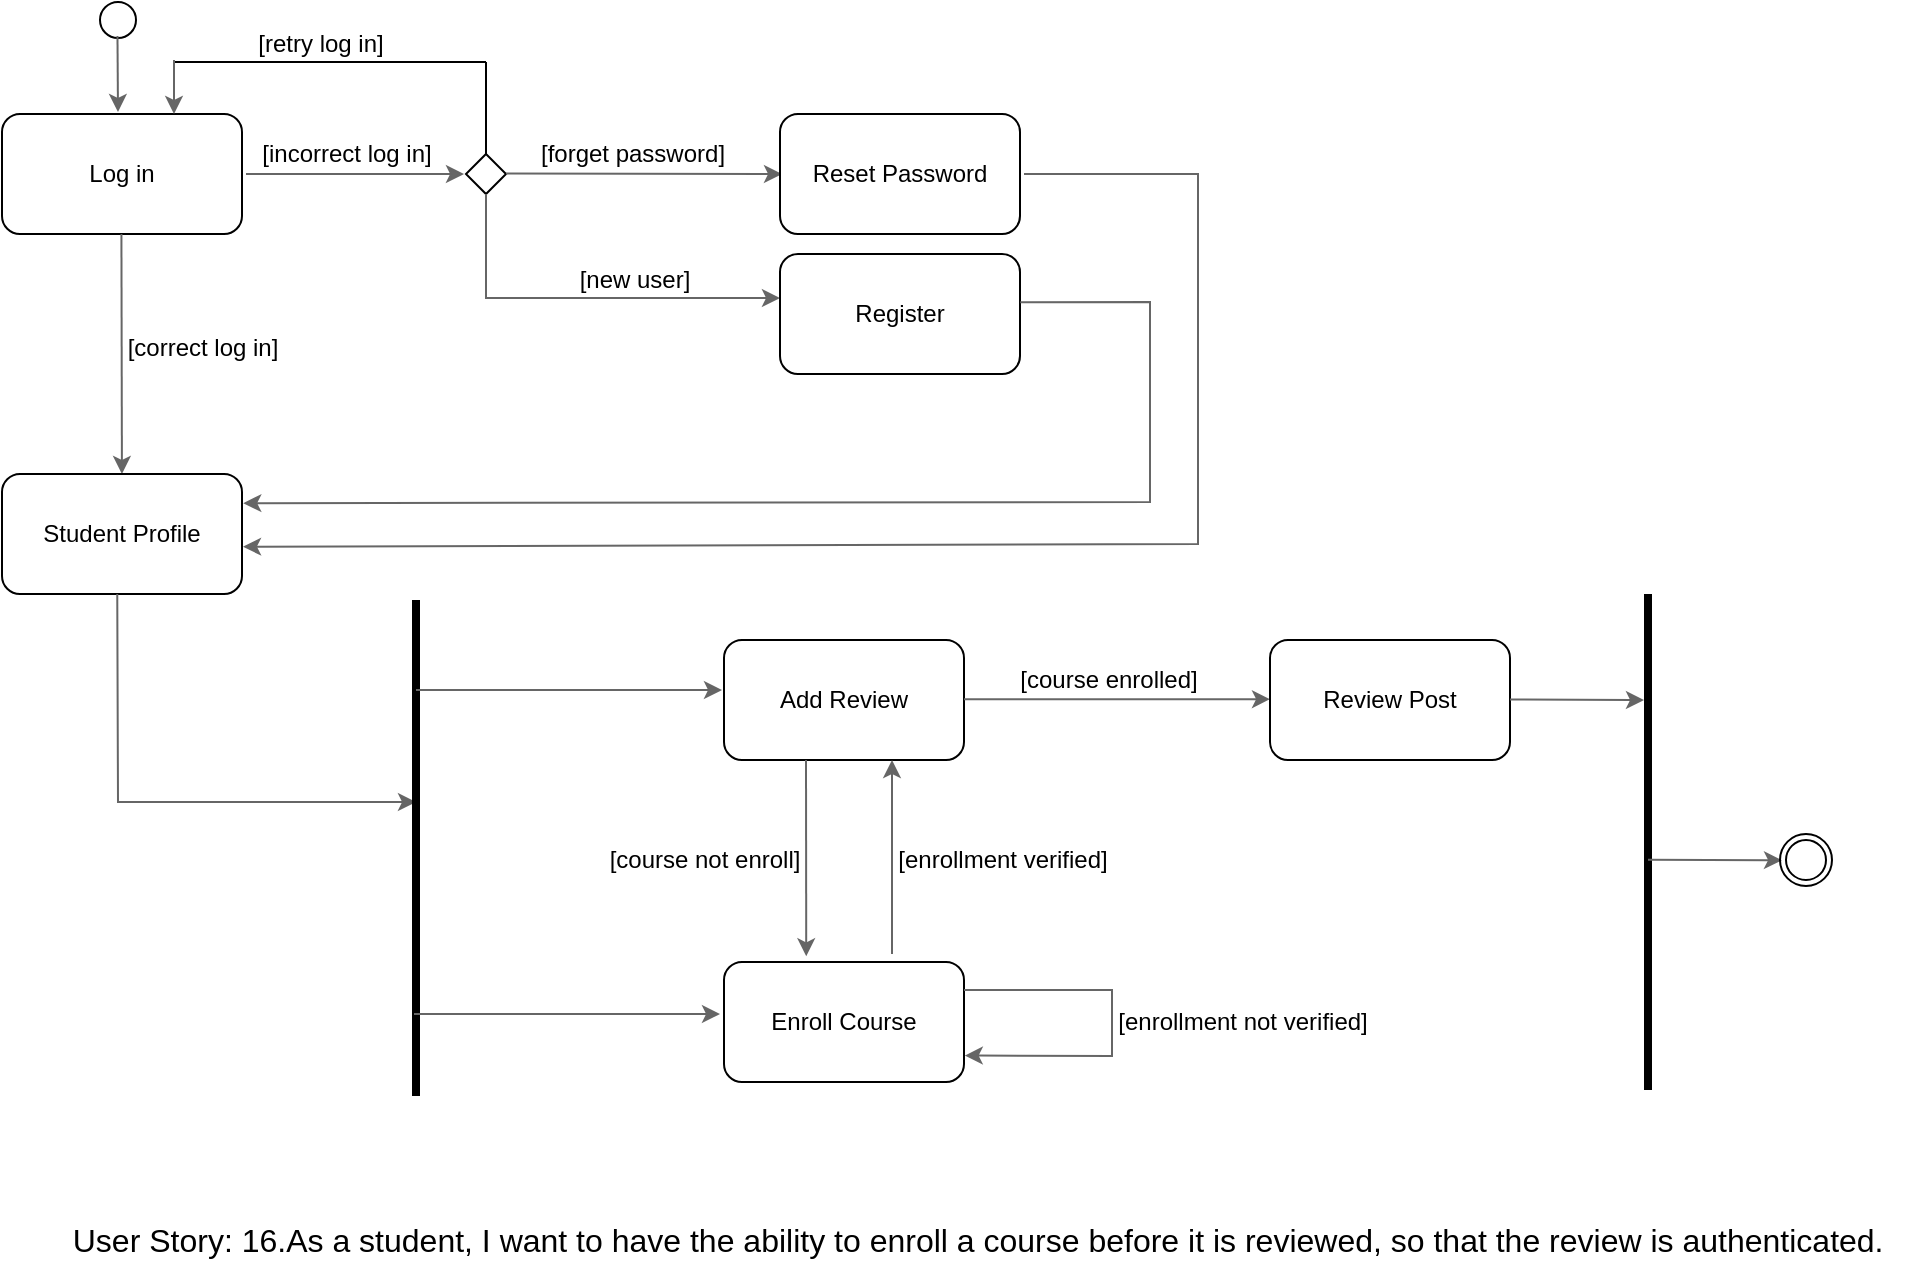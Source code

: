 <mxfile version="28.2.5">
  <diagram name="第 1 页" id="W4qFh4ONH8MGnh0t9jMo">
    <mxGraphModel grid="0" page="1" gridSize="10" guides="1" tooltips="1" connect="1" arrows="1" fold="1" pageScale="1" pageWidth="1169" pageHeight="827" background="light-dark(#ffffff, #f8f6f6)" math="0" shadow="0">
      <root>
        <mxCell id="0" />
        <mxCell id="1" parent="0" />
        <mxCell id="uWlqBytS7PhtbhWU4hc9-1" value="" style="ellipse;whiteSpace=wrap;html=1;aspect=fixed;" vertex="1" parent="1">
          <mxGeometry x="86" y="53" width="18" height="18" as="geometry" />
        </mxCell>
        <mxCell id="uWlqBytS7PhtbhWU4hc9-3" value="" style="endArrow=classic;html=1;rounded=0;startArrow=none;startFill=0;strokeWidth=1;endFill=1;fillColor=#f5f5f5;strokeColor=light-dark(#666666, #1f1e1e);" edge="1" parent="1">
          <mxGeometry width="50" height="50" relative="1" as="geometry">
            <mxPoint x="94.74" y="70" as="sourcePoint" />
            <mxPoint x="95" y="108" as="targetPoint" />
          </mxGeometry>
        </mxCell>
        <mxCell id="uWlqBytS7PhtbhWU4hc9-4" value="&lt;font style=&quot;color: light-dark(rgb(0, 0, 0), rgb(0, 0, 0));&quot;&gt;Log in&lt;/font&gt;" style="rounded=1;whiteSpace=wrap;html=1;fillColor=light-dark(#FFFFFF,#FFFFFF);perimeterSpacing=2;strokeWidth=1;strokeColor=light-dark(#000000,#FF0000);" vertex="1" parent="1">
          <mxGeometry x="37" y="109" width="120" height="60" as="geometry" />
        </mxCell>
        <mxCell id="uWlqBytS7PhtbhWU4hc9-5" value="" style="endArrow=classic;html=1;rounded=0;startArrow=none;startFill=0;strokeWidth=1;endFill=1;fillColor=#f5f5f5;strokeColor=light-dark(#666666, #1f1e1e);exitX=1;exitY=0.5;exitDx=0;exitDy=0;" edge="1" parent="1" source="uWlqBytS7PhtbhWU4hc9-4">
          <mxGeometry width="50" height="50" relative="1" as="geometry">
            <mxPoint x="250" y="146" as="sourcePoint" />
            <mxPoint x="268" y="139" as="targetPoint" />
          </mxGeometry>
        </mxCell>
        <mxCell id="uWlqBytS7PhtbhWU4hc9-6" value="&lt;font style=&quot;color: light-dark(rgb(0, 0, 0), rgb(0, 0, 0));&quot;&gt;[incorrect log in]&lt;/font&gt;" style="text;html=1;align=center;verticalAlign=middle;resizable=0;points=[];autosize=1;strokeColor=none;fillColor=none;" vertex="1" parent="1">
          <mxGeometry x="157" y="116" width="103" height="26" as="geometry" />
        </mxCell>
        <mxCell id="uWlqBytS7PhtbhWU4hc9-7" value="" style="rhombus;whiteSpace=wrap;html=1;strokeColor=light-dark(#000000,#000000);fillColor=none;" vertex="1" parent="1">
          <mxGeometry x="269" y="129" width="20" height="20" as="geometry" />
        </mxCell>
        <mxCell id="uWlqBytS7PhtbhWU4hc9-9" value="" style="endArrow=none;html=1;rounded=0;exitX=0.5;exitY=0;exitDx=0;exitDy=0;strokeColor=light-dark(#000000,#000000);" edge="1" parent="1" source="uWlqBytS7PhtbhWU4hc9-7">
          <mxGeometry width="50" height="50" relative="1" as="geometry">
            <mxPoint x="264" y="147" as="sourcePoint" />
            <mxPoint x="279" y="83" as="targetPoint" />
          </mxGeometry>
        </mxCell>
        <mxCell id="uWlqBytS7PhtbhWU4hc9-11" value="" style="endArrow=none;html=1;rounded=0;strokeColor=light-dark(#000000,#000000);" edge="1" parent="1">
          <mxGeometry width="50" height="50" relative="1" as="geometry">
            <mxPoint x="279" y="83" as="sourcePoint" />
            <mxPoint x="123" y="83" as="targetPoint" />
          </mxGeometry>
        </mxCell>
        <mxCell id="uWlqBytS7PhtbhWU4hc9-12" value="" style="endArrow=classic;html=1;rounded=0;startArrow=none;startFill=0;strokeWidth=1;endFill=1;fillColor=#f5f5f5;strokeColor=light-dark(#666666, #1f1e1e);" edge="1" parent="1">
          <mxGeometry width="50" height="50" relative="1" as="geometry">
            <mxPoint x="123" y="82" as="sourcePoint" />
            <mxPoint x="123" y="109" as="targetPoint" />
          </mxGeometry>
        </mxCell>
        <mxCell id="uWlqBytS7PhtbhWU4hc9-14" value="&lt;font style=&quot;color: light-dark(rgb(0, 0, 0), rgb(0, 0, 0));&quot;&gt;[retry log in]&lt;/font&gt;" style="text;html=1;align=center;verticalAlign=middle;resizable=0;points=[];autosize=1;strokeColor=none;fillColor=none;" vertex="1" parent="1">
          <mxGeometry x="155" y="61" width="81" height="26" as="geometry" />
        </mxCell>
        <mxCell id="uWlqBytS7PhtbhWU4hc9-16" value="" style="endArrow=classic;html=1;rounded=0;startArrow=none;startFill=0;strokeWidth=1;endFill=1;fillColor=#f5f5f5;strokeColor=light-dark(#666666, #1f1e1e);exitX=1;exitY=0.5;exitDx=0;exitDy=0;" edge="1" parent="1">
          <mxGeometry width="50" height="50" relative="1" as="geometry">
            <mxPoint x="289" y="138.79" as="sourcePoint" />
            <mxPoint x="427" y="139" as="targetPoint" />
          </mxGeometry>
        </mxCell>
        <mxCell id="uWlqBytS7PhtbhWU4hc9-17" value="&lt;font style=&quot;color: light-dark(rgb(0, 0, 0), rgb(0, 0, 0));&quot;&gt;[forget password]&lt;/font&gt;" style="text;html=1;align=center;verticalAlign=middle;resizable=0;points=[];autosize=1;strokeColor=none;fillColor=none;" vertex="1" parent="1">
          <mxGeometry x="297" y="116" width="110" height="26" as="geometry" />
        </mxCell>
        <mxCell id="uWlqBytS7PhtbhWU4hc9-18" value="&lt;font style=&quot;color: light-dark(rgb(0, 0, 0), rgb(0, 0, 0));&quot;&gt;Reset Password&lt;/font&gt;" style="rounded=1;whiteSpace=wrap;html=1;fillColor=light-dark(#FFFFFF,#FFFFFF);perimeterSpacing=2;strokeWidth=1;strokeColor=light-dark(#000000,#FF0000);" vertex="1" parent="1">
          <mxGeometry x="426" y="109" width="120" height="60" as="geometry" />
        </mxCell>
        <mxCell id="uWlqBytS7PhtbhWU4hc9-19" value="" style="endArrow=classic;html=1;rounded=0;startArrow=none;startFill=0;strokeWidth=1;endFill=1;fillColor=#f5f5f5;strokeColor=light-dark(#666666, #1f1e1e);exitX=0.5;exitY=1;exitDx=0;exitDy=0;entryX=0.016;entryY=0.375;entryDx=0;entryDy=0;entryPerimeter=0;" edge="1" parent="1" source="uWlqBytS7PhtbhWU4hc9-7" target="uWlqBytS7PhtbhWU4hc9-20">
          <mxGeometry width="50" height="50" relative="1" as="geometry">
            <mxPoint x="290" y="217" as="sourcePoint" />
            <mxPoint x="424" y="201" as="targetPoint" />
            <Array as="points">
              <mxPoint x="279" y="201" />
            </Array>
          </mxGeometry>
        </mxCell>
        <mxCell id="uWlqBytS7PhtbhWU4hc9-20" value="&lt;font style=&quot;color: light-dark(rgb(0, 0, 0), rgb(0, 0, 0));&quot;&gt;Register&lt;/font&gt;" style="rounded=1;whiteSpace=wrap;html=1;fillColor=light-dark(#FFFFFF,#FFFFFF);perimeterSpacing=2;strokeWidth=1;strokeColor=light-dark(#000000,#FF0000);" vertex="1" parent="1">
          <mxGeometry x="426" y="179" width="120" height="60" as="geometry" />
        </mxCell>
        <mxCell id="uWlqBytS7PhtbhWU4hc9-21" value="&lt;font style=&quot;color: light-dark(rgb(0, 0, 0), rgb(0, 0, 0));&quot;&gt;[new user]&lt;/font&gt;" style="text;html=1;align=center;verticalAlign=middle;resizable=0;points=[];autosize=1;strokeColor=none;fillColor=none;" vertex="1" parent="1">
          <mxGeometry x="316" y="179" width="73" height="26" as="geometry" />
        </mxCell>
        <mxCell id="uWlqBytS7PhtbhWU4hc9-22" value="" style="endArrow=classic;html=1;rounded=0;startArrow=none;startFill=0;strokeWidth=1;endFill=1;fillColor=#f5f5f5;strokeColor=light-dark(#666666, #1f1e1e);" edge="1" parent="1">
          <mxGeometry width="50" height="50" relative="1" as="geometry">
            <mxPoint x="96.71" y="169" as="sourcePoint" />
            <mxPoint x="96.97" y="289" as="targetPoint" />
          </mxGeometry>
        </mxCell>
        <mxCell id="uWlqBytS7PhtbhWU4hc9-23" value="" style="endArrow=classic;html=1;rounded=0;startArrow=none;startFill=0;strokeWidth=1;endFill=1;fillColor=#f5f5f5;strokeColor=light-dark(#666666, #1f1e1e);exitX=1;exitY=0.5;exitDx=0;exitDy=0;entryX=0.988;entryY=0.599;entryDx=0;entryDy=0;entryPerimeter=0;" edge="1" parent="1" source="uWlqBytS7PhtbhWU4hc9-18" target="uWlqBytS7PhtbhWU4hc9-25">
          <mxGeometry width="50" height="50" relative="1" as="geometry">
            <mxPoint x="600" y="141" as="sourcePoint" />
            <mxPoint x="635" y="350" as="targetPoint" />
            <Array as="points">
              <mxPoint x="635" y="139" />
              <mxPoint x="635" y="324" />
            </Array>
          </mxGeometry>
        </mxCell>
        <mxCell id="uWlqBytS7PhtbhWU4hc9-24" value="" style="endArrow=classic;html=1;rounded=0;startArrow=none;startFill=0;strokeWidth=1;endFill=1;fillColor=#f5f5f5;strokeColor=light-dark(#666666, #1f1e1e);exitX=0.985;exitY=0.409;exitDx=0;exitDy=0;exitPerimeter=0;entryX=0.989;entryY=0.259;entryDx=0;entryDy=0;entryPerimeter=0;" edge="1" parent="1" source="uWlqBytS7PhtbhWU4hc9-20" target="uWlqBytS7PhtbhWU4hc9-25">
          <mxGeometry width="50" height="50" relative="1" as="geometry">
            <mxPoint x="568" y="218" as="sourcePoint" />
            <mxPoint x="159" y="303" as="targetPoint" />
            <Array as="points">
              <mxPoint x="611" y="203" />
              <mxPoint x="611" y="303" />
            </Array>
          </mxGeometry>
        </mxCell>
        <mxCell id="uWlqBytS7PhtbhWU4hc9-25" value="&lt;font style=&quot;color: light-dark(rgb(0, 0, 0), rgb(0, 0, 0));&quot;&gt;Student Profile&lt;/font&gt;" style="rounded=1;whiteSpace=wrap;html=1;fillColor=light-dark(#FFFFFF,#FFFFFF);perimeterSpacing=2;strokeWidth=1;strokeColor=light-dark(#000000,#FF0000);" vertex="1" parent="1">
          <mxGeometry x="37" y="289" width="120" height="60" as="geometry" />
        </mxCell>
        <mxCell id="uWlqBytS7PhtbhWU4hc9-26" value="&lt;font style=&quot;color: light-dark(rgb(0, 0, 0), rgb(0, 0, 0));&quot;&gt;[correct log in]&lt;/font&gt;" style="text;html=1;align=center;verticalAlign=middle;resizable=0;points=[];autosize=1;strokeColor=none;fillColor=none;" vertex="1" parent="1">
          <mxGeometry x="90" y="213" width="93" height="26" as="geometry" />
        </mxCell>
        <mxCell id="uWlqBytS7PhtbhWU4hc9-27" value="" style="endArrow=classic;html=1;rounded=0;startArrow=none;startFill=0;strokeWidth=1;endFill=1;fillColor=#f5f5f5;strokeColor=light-dark(#666666, #1f1e1e);" edge="1" parent="1">
          <mxGeometry width="50" height="50" relative="1" as="geometry">
            <mxPoint x="94.63" y="349" as="sourcePoint" />
            <mxPoint x="244" y="453" as="targetPoint" />
            <Array as="points">
              <mxPoint x="95" y="453" />
            </Array>
          </mxGeometry>
        </mxCell>
        <mxCell id="uWlqBytS7PhtbhWU4hc9-29" value="" style="endArrow=none;html=1;rounded=0;strokeColor=light-dark(#000000,#000000);strokeWidth=4;" edge="1" parent="1">
          <mxGeometry width="50" height="50" relative="1" as="geometry">
            <mxPoint x="244" y="600" as="sourcePoint" />
            <mxPoint x="244" y="352" as="targetPoint" />
          </mxGeometry>
        </mxCell>
        <mxCell id="uWlqBytS7PhtbhWU4hc9-30" value="" style="endArrow=classic;html=1;rounded=0;startArrow=none;startFill=0;strokeWidth=1;endFill=1;fillColor=#f5f5f5;strokeColor=light-dark(#666666, #1f1e1e);" edge="1" parent="1">
          <mxGeometry width="50" height="50" relative="1" as="geometry">
            <mxPoint x="244" y="397" as="sourcePoint" />
            <mxPoint x="397" y="397" as="targetPoint" />
          </mxGeometry>
        </mxCell>
        <mxCell id="uWlqBytS7PhtbhWU4hc9-31" value="" style="endArrow=classic;html=1;rounded=0;startArrow=none;startFill=0;strokeWidth=1;endFill=1;fillColor=#f5f5f5;strokeColor=light-dark(#666666, #1f1e1e);" edge="1" parent="1">
          <mxGeometry width="50" height="50" relative="1" as="geometry">
            <mxPoint x="243" y="559" as="sourcePoint" />
            <mxPoint x="396" y="559" as="targetPoint" />
          </mxGeometry>
        </mxCell>
        <mxCell id="uWlqBytS7PhtbhWU4hc9-32" value="&lt;font style=&quot;color: light-dark(rgb(0, 0, 0), rgb(0, 0, 0));&quot;&gt;Add Review&lt;/font&gt;" style="rounded=1;whiteSpace=wrap;html=1;fillColor=light-dark(#FFFFFF,#FFFFFF);perimeterSpacing=2;strokeWidth=1;strokeColor=light-dark(#000000,#FF0000);" vertex="1" parent="1">
          <mxGeometry x="398" y="372" width="120" height="60" as="geometry" />
        </mxCell>
        <mxCell id="uWlqBytS7PhtbhWU4hc9-33" value="&lt;font style=&quot;color: light-dark(rgb(0, 0, 0), rgb(0, 0, 0));&quot;&gt;Enroll Course&lt;/font&gt;" style="rounded=1;whiteSpace=wrap;html=1;fillColor=light-dark(#FFFFFF,#FFFFFF);perimeterSpacing=2;strokeWidth=1;strokeColor=light-dark(#000000,#FF0000);" vertex="1" parent="1">
          <mxGeometry x="398" y="533" width="120" height="60" as="geometry" />
        </mxCell>
        <mxCell id="uWlqBytS7PhtbhWU4hc9-34" value="" style="endArrow=classic;html=1;rounded=0;startArrow=none;startFill=0;strokeWidth=1;endFill=1;fillColor=#f5f5f5;strokeColor=light-dark(#666666, #1f1e1e);exitX=0.75;exitY=1;exitDx=0;exitDy=0;entryX=0.751;entryY=0.018;entryDx=0;entryDy=0;entryPerimeter=0;" edge="1" parent="1">
          <mxGeometry width="50" height="50" relative="1" as="geometry">
            <mxPoint x="439.0" y="432" as="sourcePoint" />
            <mxPoint x="439.124" y="530.152" as="targetPoint" />
          </mxGeometry>
        </mxCell>
        <mxCell id="uWlqBytS7PhtbhWU4hc9-35" value="" style="endArrow=classic;html=1;rounded=0;startArrow=none;startFill=0;strokeWidth=1;endFill=1;fillColor=#f5f5f5;strokeColor=light-dark(#666666, #1f1e1e);exitX=0.25;exitY=0;exitDx=0;exitDy=0;entryX=0.25;entryY=1;entryDx=0;entryDy=0;" edge="1" parent="1">
          <mxGeometry width="50" height="50" relative="1" as="geometry">
            <mxPoint x="482.0" y="529" as="sourcePoint" />
            <mxPoint x="482.0" y="432" as="targetPoint" />
          </mxGeometry>
        </mxCell>
        <mxCell id="uWlqBytS7PhtbhWU4hc9-36" value="&lt;font style=&quot;color: light-dark(rgb(0, 0, 0), rgb(0, 0, 0));&quot;&gt;[course not enroll]&lt;/font&gt;" style="text;html=1;align=center;verticalAlign=middle;resizable=0;points=[];autosize=1;strokeColor=none;fillColor=none;" vertex="1" parent="1">
          <mxGeometry x="331" y="469" width="113" height="26" as="geometry" />
        </mxCell>
        <mxCell id="uWlqBytS7PhtbhWU4hc9-37" value="&lt;font style=&quot;color: light-dark(rgb(0, 0, 0), rgb(0, 0, 0));&quot;&gt;[enrollment verified]&lt;/font&gt;" style="text;html=1;align=center;verticalAlign=middle;resizable=0;points=[];autosize=1;strokeColor=none;fillColor=none;" vertex="1" parent="1">
          <mxGeometry x="475" y="469" width="123" height="26" as="geometry" />
        </mxCell>
        <mxCell id="uWlqBytS7PhtbhWU4hc9-38" value="" style="endArrow=classic;html=1;rounded=0;startArrow=none;startFill=0;strokeWidth=1;endFill=1;fillColor=#f5f5f5;strokeColor=light-dark(#666666, #1f1e1e);" edge="1" parent="1">
          <mxGeometry width="50" height="50" relative="1" as="geometry">
            <mxPoint x="518" y="401.58" as="sourcePoint" />
            <mxPoint x="671" y="401.58" as="targetPoint" />
          </mxGeometry>
        </mxCell>
        <mxCell id="uWlqBytS7PhtbhWU4hc9-41" value="&lt;font style=&quot;color: light-dark(rgb(0, 0, 0), rgb(0, 0, 0));&quot;&gt;[course enrolled]&lt;/font&gt;" style="text;html=1;align=center;verticalAlign=middle;resizable=0;points=[];autosize=1;strokeColor=none;fillColor=none;" vertex="1" parent="1">
          <mxGeometry x="536" y="379" width="107" height="26" as="geometry" />
        </mxCell>
        <mxCell id="uWlqBytS7PhtbhWU4hc9-42" value="&lt;font style=&quot;color: light-dark(rgb(0, 0, 0), rgb(0, 0, 0));&quot;&gt;Review Post&lt;/font&gt;" style="rounded=1;whiteSpace=wrap;html=1;fillColor=light-dark(#FFFFFF,#FFFFFF);perimeterSpacing=2;strokeWidth=1;strokeColor=light-dark(#000000,#FF0000);" vertex="1" parent="1">
          <mxGeometry x="671" y="372" width="120" height="60" as="geometry" />
        </mxCell>
        <mxCell id="uWlqBytS7PhtbhWU4hc9-43" value="" style="endArrow=classic;html=1;rounded=0;startArrow=none;startFill=0;strokeWidth=1;endFill=1;fillColor=#f5f5f5;strokeColor=light-dark(#666666, #1f1e1e);" edge="1" parent="1">
          <mxGeometry width="50" height="50" relative="1" as="geometry">
            <mxPoint x="791" y="401.77" as="sourcePoint" />
            <mxPoint x="858" y="402" as="targetPoint" />
          </mxGeometry>
        </mxCell>
        <mxCell id="uWlqBytS7PhtbhWU4hc9-44" value="" style="endArrow=none;html=1;rounded=0;strokeColor=light-dark(#000000,#000000);strokeWidth=4;" edge="1" parent="1">
          <mxGeometry width="50" height="50" relative="1" as="geometry">
            <mxPoint x="860" y="597" as="sourcePoint" />
            <mxPoint x="860" y="349" as="targetPoint" />
          </mxGeometry>
        </mxCell>
        <mxCell id="uWlqBytS7PhtbhWU4hc9-45" value="" style="endArrow=classic;html=1;rounded=0;startArrow=none;startFill=0;strokeWidth=1;endFill=1;fillColor=#f5f5f5;strokeColor=light-dark(#666666, #1f1e1e);" edge="1" parent="1">
          <mxGeometry width="50" height="50" relative="1" as="geometry">
            <mxPoint x="860" y="481.87" as="sourcePoint" />
            <mxPoint x="927" y="482.1" as="targetPoint" />
          </mxGeometry>
        </mxCell>
        <mxCell id="uWlqBytS7PhtbhWU4hc9-46" value="" style="ellipse;whiteSpace=wrap;html=1;aspect=fixed;fillColor=none;strokeColor=light-dark(#000000,#000000);" vertex="1" parent="1">
          <mxGeometry x="926" y="469" width="26" height="26" as="geometry" />
        </mxCell>
        <mxCell id="uWlqBytS7PhtbhWU4hc9-47" value="" style="ellipse;whiteSpace=wrap;html=1;aspect=fixed;" vertex="1" parent="1">
          <mxGeometry x="929" y="472" width="20" height="20" as="geometry" />
        </mxCell>
        <mxCell id="uWlqBytS7PhtbhWU4hc9-48" value="&lt;font style=&quot;font-size: 16px;&quot;&gt;&lt;font style=&quot;color: light-dark(rgb(0, 0, 0), rgb(0, 0, 0));&quot;&gt;User &lt;/font&gt;&lt;font style=&quot;color: light-dark(rgb(0, 0, 0), rgb(0, 0, 0));&quot;&gt;Story: 16.As a student, I want to have the ability to enroll a course before it is reviewed, so that the review is authenticated.&amp;nbsp;&amp;nbsp;&lt;/font&gt;&lt;/font&gt;" style="text;html=1;align=center;verticalAlign=middle;resizable=0;points=[];autosize=1;strokeColor=none;fillColor=none;" vertex="1" parent="1">
          <mxGeometry x="63" y="656" width="932" height="31" as="geometry" />
        </mxCell>
        <mxCell id="uWlqBytS7PhtbhWU4hc9-49" value="" style="endArrow=classic;html=1;rounded=0;startArrow=none;startFill=0;strokeWidth=1;endFill=1;fillColor=#f5f5f5;strokeColor=light-dark(#666666, #1f1e1e);entryX=0.987;entryY=0.762;entryDx=0;entryDy=0;entryPerimeter=0;" edge="1" parent="1" target="uWlqBytS7PhtbhWU4hc9-33">
          <mxGeometry width="50" height="50" relative="1" as="geometry">
            <mxPoint x="518" y="547" as="sourcePoint" />
            <mxPoint x="591" y="640.967" as="targetPoint" />
            <Array as="points">
              <mxPoint x="592" y="547" />
              <mxPoint x="592" y="580" />
            </Array>
          </mxGeometry>
        </mxCell>
        <mxCell id="uWlqBytS7PhtbhWU4hc9-52" value="&lt;font style=&quot;color: light-dark(rgb(0, 0, 0), rgb(0, 0, 0));&quot;&gt;[enrollment not verified]&lt;/font&gt;" style="text;html=1;align=center;verticalAlign=middle;resizable=0;points=[];autosize=1;strokeColor=none;fillColor=none;" vertex="1" parent="1">
          <mxGeometry x="585" y="550" width="143" height="26" as="geometry" />
        </mxCell>
      </root>
    </mxGraphModel>
  </diagram>
</mxfile>
